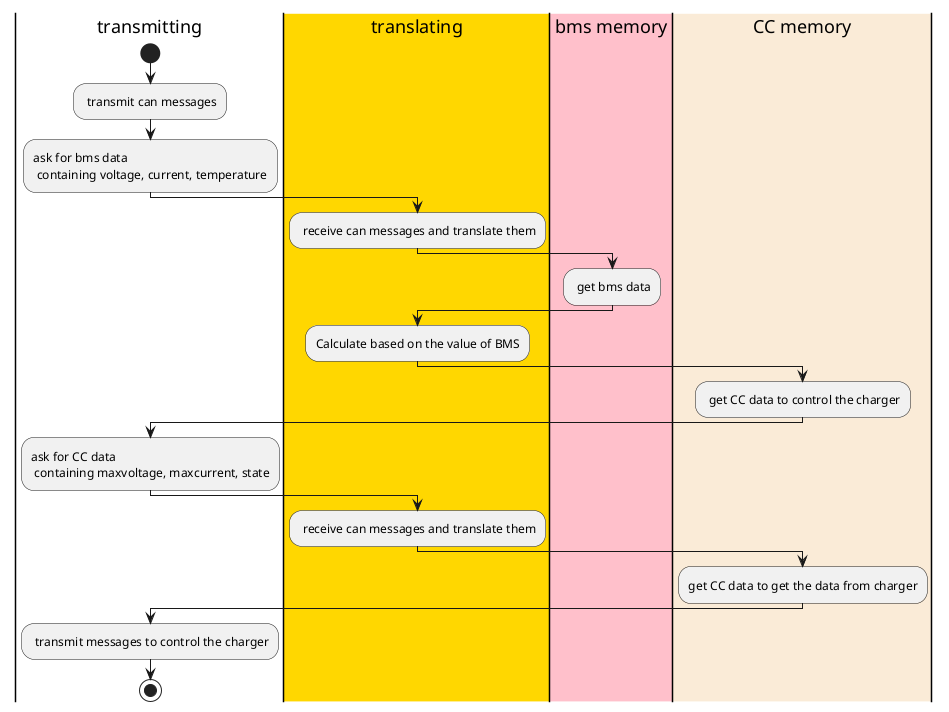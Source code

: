 @startuml
|transmitting|
start
: transmit can messages;
:ask for bms data\n containing voltage, current, temperature;

|#gold|translating|
: receive can messages and translate them;

|#Pink|bms memory|
: get bms data;

|#gold|translating|
:Calculate based on the value of BMS;

|#AntiqueWhite|CC memory|
: get CC data to control the charger;

|transmitting|
:ask for CC data\n containing maxvoltage, maxcurrent, state;

|#gold|translating|
: receive can messages and translate them;


|#AntiqueWhite|CC memory|
:get CC data to get the data from charger;

|transmitting|
: transmit messages to control the charger;

stop
@enduml
